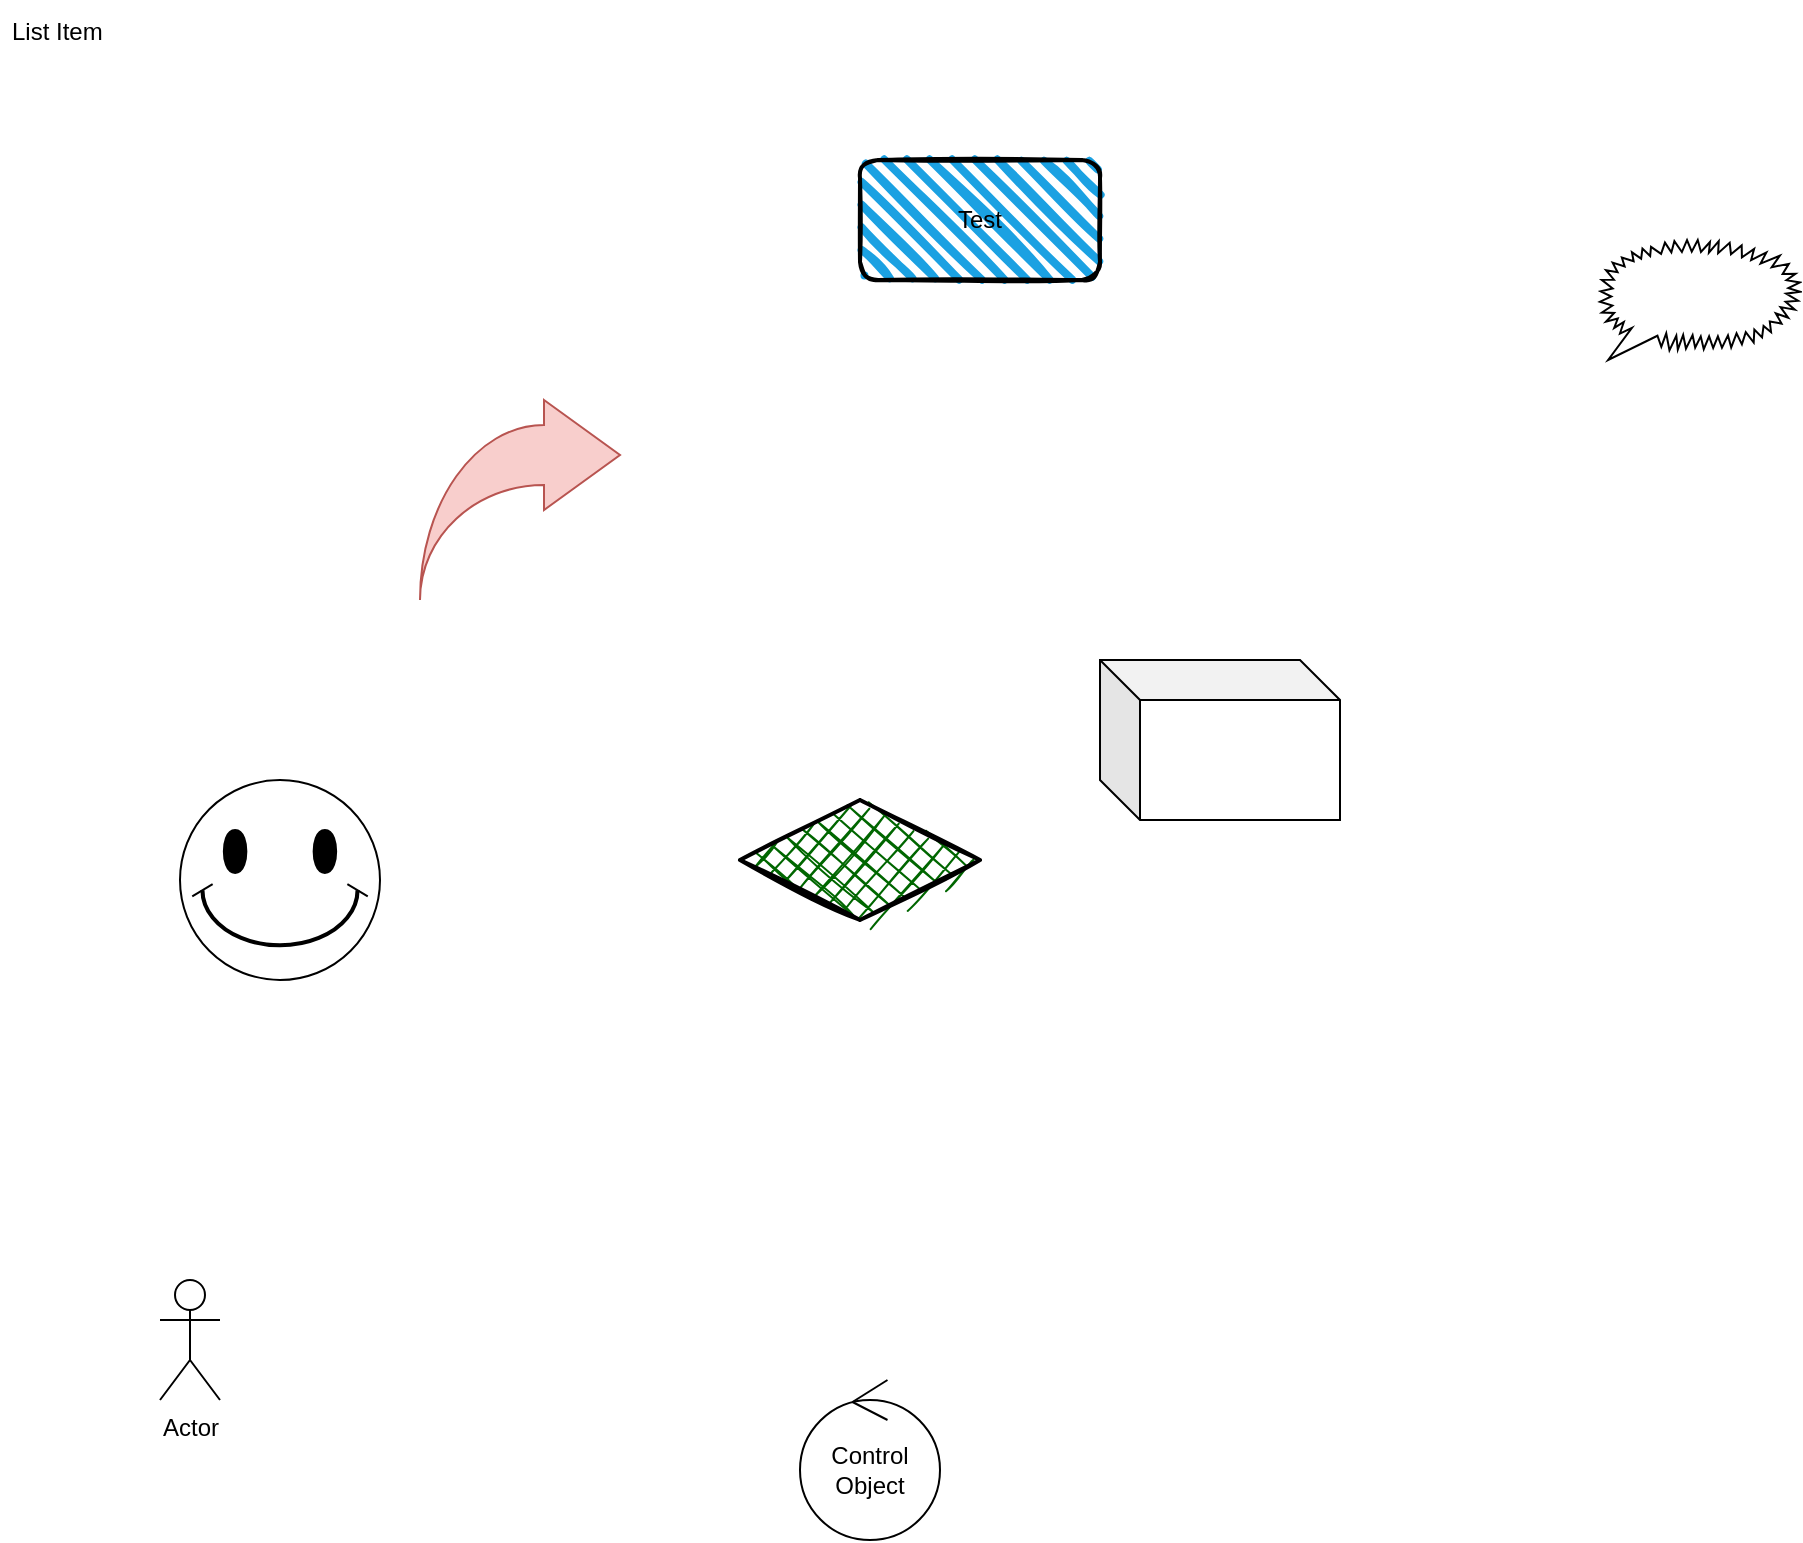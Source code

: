 <mxfile version="16.2.4" type="github">
  <diagram id="RRx896oevRS4okK73JQX" name="Page-1">
    <mxGraphModel dx="2452" dy="1009" grid="1" gridSize="10" guides="1" tooltips="1" connect="1" arrows="1" fold="1" page="1" pageScale="1" pageWidth="827" pageHeight="1169" math="0" shadow="0">
      <root>
        <mxCell id="0" />
        <mxCell id="1" parent="0" />
        <mxCell id="yuelH2UT8dOYtKZug0pv-1" value="" style="shape=cube;whiteSpace=wrap;html=1;boundedLbl=1;backgroundOutline=1;darkOpacity=0.05;darkOpacity2=0.1;" vertex="1" parent="1">
          <mxGeometry x="350" y="470" width="120" height="80" as="geometry" />
        </mxCell>
        <mxCell id="yuelH2UT8dOYtKZug0pv-2" value="Test" style="rounded=1;whiteSpace=wrap;html=1;strokeWidth=2;fillWeight=4;hachureGap=8;hachureAngle=45;fillColor=#1ba1e2;sketch=1;" vertex="1" parent="1">
          <mxGeometry x="230" y="220" width="120" height="60" as="geometry" />
        </mxCell>
        <mxCell id="yuelH2UT8dOYtKZug0pv-3" value="" style="rhombus;whiteSpace=wrap;html=1;strokeWidth=2;fillWeight=-1;hachureGap=8;fillStyle=cross-hatch;fillColor=#006600;sketch=1;" vertex="1" parent="1">
          <mxGeometry x="170" y="540" width="120" height="60" as="geometry" />
        </mxCell>
        <mxCell id="yuelH2UT8dOYtKZug0pv-4" value="" style="whiteSpace=wrap;html=1;shape=mxgraph.basic.loud_callout" vertex="1" parent="1">
          <mxGeometry x="600" y="260" width="100" height="60" as="geometry" />
        </mxCell>
        <mxCell id="yuelH2UT8dOYtKZug0pv-5" value="" style="verticalLabelPosition=bottom;verticalAlign=top;html=1;shape=mxgraph.basic.smiley" vertex="1" parent="1">
          <mxGeometry x="-110" y="530" width="100" height="100" as="geometry" />
        </mxCell>
        <mxCell id="yuelH2UT8dOYtKZug0pv-6" value="" style="html=1;shadow=0;dashed=0;align=center;verticalAlign=middle;shape=mxgraph.arrows2.jumpInArrow;dy=15;dx=38;arrowHead=55;fillColor=#f8cecc;strokeColor=#b85450;" vertex="1" parent="1">
          <mxGeometry x="10" y="340" width="100" height="100" as="geometry" />
        </mxCell>
        <mxCell id="yuelH2UT8dOYtKZug0pv-7" value="Actor" style="shape=umlActor;verticalLabelPosition=bottom;verticalAlign=top;html=1;" vertex="1" parent="1">
          <mxGeometry x="-120" y="780" width="30" height="60" as="geometry" />
        </mxCell>
        <mxCell id="yuelH2UT8dOYtKZug0pv-8" value="Control Object" style="ellipse;shape=umlControl;whiteSpace=wrap;html=1;" vertex="1" parent="1">
          <mxGeometry x="200" y="830" width="70" height="80" as="geometry" />
        </mxCell>
        <mxCell id="yuelH2UT8dOYtKZug0pv-9" value="List Item" style="text;strokeColor=none;fillColor=none;align=left;verticalAlign=middle;spacingLeft=4;spacingRight=4;overflow=hidden;points=[[0,0.5],[1,0.5]];portConstraint=eastwest;rotatable=0;" vertex="1" parent="1">
          <mxGeometry x="-200" y="140" width="80" height="30" as="geometry" />
        </mxCell>
      </root>
    </mxGraphModel>
  </diagram>
</mxfile>
